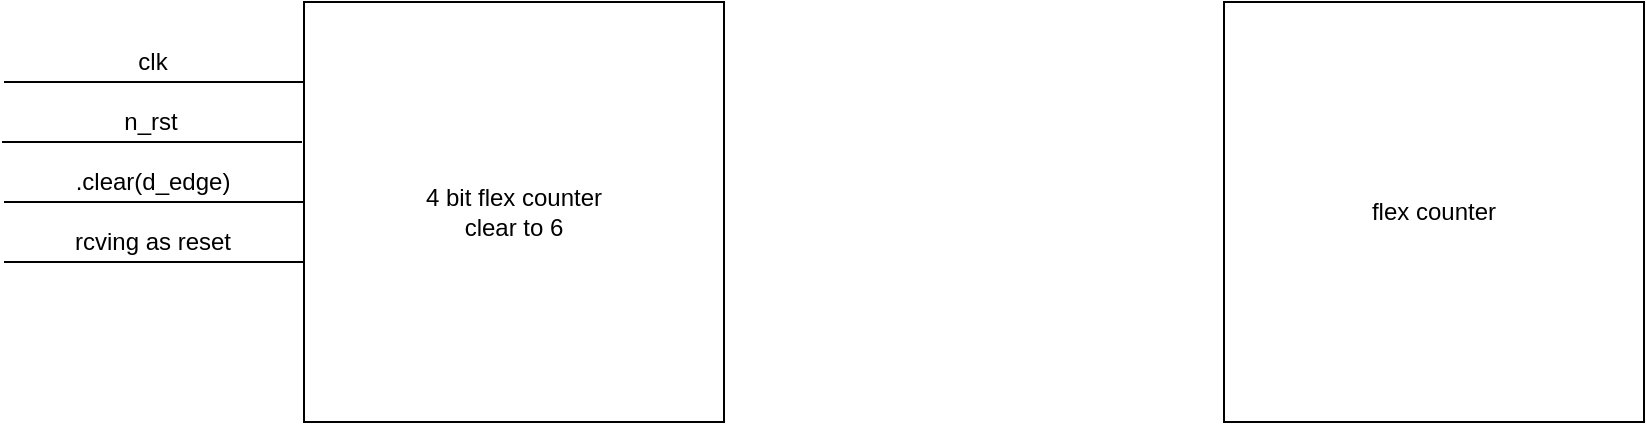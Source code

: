 <mxfile version="13.0.1" type="device"><diagram id="tBGnp71hL_L5u09qbw2S" name="Page-1"><mxGraphModel dx="946" dy="609" grid="1" gridSize="10" guides="1" tooltips="1" connect="1" arrows="1" fold="1" page="1" pageScale="1" pageWidth="850" pageHeight="1100" math="0" shadow="0"><root><mxCell id="0"/><mxCell id="1" parent="0"/><mxCell id="X-t-dIQkK3vlNHrGkONx-1" value="4 bit flex counter&lt;br&gt;clear to 6" style="whiteSpace=wrap;html=1;aspect=fixed;" vertex="1" parent="1"><mxGeometry x="170" y="270" width="210" height="210" as="geometry"/></mxCell><mxCell id="X-t-dIQkK3vlNHrGkONx-2" value="flex counter" style="whiteSpace=wrap;html=1;aspect=fixed;" vertex="1" parent="1"><mxGeometry x="630" y="270" width="210" height="210" as="geometry"/></mxCell><mxCell id="X-t-dIQkK3vlNHrGkONx-3" value="" style="endArrow=none;html=1;" edge="1" parent="1"><mxGeometry width="50" height="50" relative="1" as="geometry"><mxPoint x="20" y="310" as="sourcePoint"/><mxPoint x="170" y="310" as="targetPoint"/></mxGeometry></mxCell><mxCell id="X-t-dIQkK3vlNHrGkONx-4" value="clk" style="text;html=1;align=center;verticalAlign=middle;resizable=0;points=[];autosize=1;" vertex="1" parent="1"><mxGeometry x="79" y="290" width="30" height="20" as="geometry"/></mxCell><mxCell id="X-t-dIQkK3vlNHrGkONx-5" value="" style="endArrow=none;html=1;" edge="1" parent="1"><mxGeometry width="50" height="50" relative="1" as="geometry"><mxPoint x="19" y="340" as="sourcePoint"/><mxPoint x="169" y="340" as="targetPoint"/></mxGeometry></mxCell><mxCell id="X-t-dIQkK3vlNHrGkONx-6" value="n_rst" style="text;html=1;align=center;verticalAlign=middle;resizable=0;points=[];autosize=1;" vertex="1" parent="1"><mxGeometry x="73" y="320" width="40" height="20" as="geometry"/></mxCell><mxCell id="X-t-dIQkK3vlNHrGkONx-7" value="" style="endArrow=none;html=1;" edge="1" parent="1"><mxGeometry width="50" height="50" relative="1" as="geometry"><mxPoint x="20" y="370" as="sourcePoint"/><mxPoint x="170" y="370" as="targetPoint"/></mxGeometry></mxCell><mxCell id="X-t-dIQkK3vlNHrGkONx-8" value=".clear(d_edge)" style="text;html=1;align=center;verticalAlign=middle;resizable=0;points=[];autosize=1;" vertex="1" parent="1"><mxGeometry x="49" y="350" width="90" height="20" as="geometry"/></mxCell><mxCell id="X-t-dIQkK3vlNHrGkONx-9" value="" style="endArrow=none;html=1;" edge="1" parent="1"><mxGeometry width="50" height="50" relative="1" as="geometry"><mxPoint x="20" y="400" as="sourcePoint"/><mxPoint x="170" y="400" as="targetPoint"/></mxGeometry></mxCell><mxCell id="X-t-dIQkK3vlNHrGkONx-10" value="rcving as reset" style="text;html=1;align=center;verticalAlign=middle;resizable=0;points=[];autosize=1;" vertex="1" parent="1"><mxGeometry x="49" y="380" width="90" height="20" as="geometry"/></mxCell></root></mxGraphModel></diagram></mxfile>